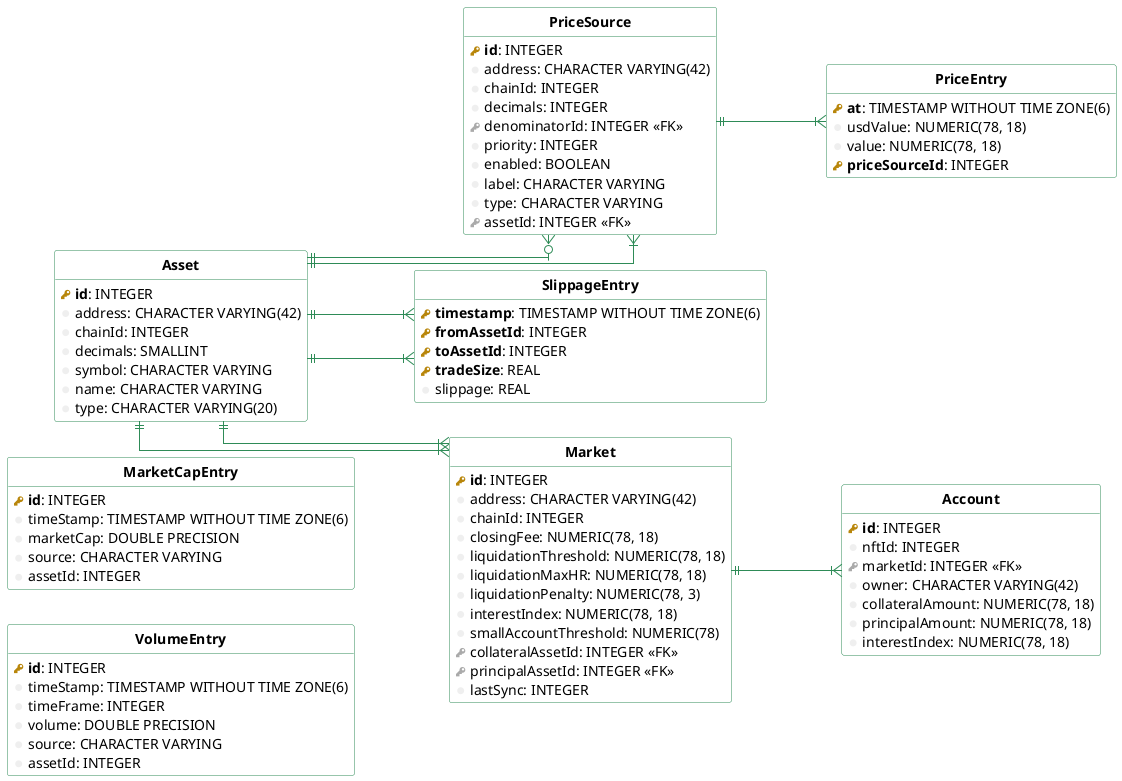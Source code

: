 @startuml

!define table(ename, dbname) entity "<b>ename</b>"

!define pkey(x) {field} <b><color:DarkGoldenRod><&key></color> x</b>
!define fkey(x) {field} <color:#AAAAAA><&key></color> x
!define column(x) {field} <color:#EFEFEF><&media-record></color> x

hide stereotypes
hide methods
hide circle

left to right direction

skinparam roundcorner 5
skinparam linetype ortho
skinparam shadowing false
skinparam handwritten false

skinparam class {
    BackgroundColor white
    ArrowColor seagreen
    BorderColor seagreen
}


table( VolumeEntry, volume_entry ) as volume_entry {
  pkey( id ): INTEGER 
  column( timeStamp ): TIMESTAMP WITHOUT TIME ZONE(6) 
  column( timeFrame ): INTEGER 
  column( volume ): DOUBLE PRECISION 
  column( source ): CHARACTER VARYING 
  column( assetId ): INTEGER 
}

table( MarketCapEntry, market_cap_entry ) as market_cap_entry {
  pkey( id ): INTEGER 
  column( timeStamp ): TIMESTAMP WITHOUT TIME ZONE(6) 
  column( marketCap ): DOUBLE PRECISION 
  column( source ): CHARACTER VARYING 
  column( assetId ): INTEGER 
}

table( PriceEntry, price_entry ) as price_entry {
  pkey( at ): TIMESTAMP WITHOUT TIME ZONE(6) 
  column( usdValue ): NUMERIC(78, 18) 
  column( value ): NUMERIC(78, 18) 
  pkey( priceSourceId ): INTEGER 
}

table( PriceSource, price_source ) as price_source {
  pkey( id ): INTEGER 
  column( address ): CHARACTER VARYING(42) 
  column( chainId ): INTEGER 
  column( decimals ): INTEGER 
  fkey( denominatorId ): INTEGER <<FK>>
  column( priority ): INTEGER 
  column( enabled ): BOOLEAN 
  column( label ): CHARACTER VARYING 
  column( type ): CHARACTER VARYING 
  fkey( assetId ): INTEGER <<FK>>
}

table( Asset, asset ) as asset {
  pkey( id ): INTEGER 
  column( address ): CHARACTER VARYING(42) 
  column( chainId ): INTEGER 
  column( decimals ): SMALLINT 
  column( symbol ): CHARACTER VARYING 
  column( name ): CHARACTER VARYING 
  column( type ): CHARACTER VARYING(20) 
}

table( SlippageEntry, slippage_entry ) as slippage_entry {
  pkey( timestamp ): TIMESTAMP WITHOUT TIME ZONE(6) 
  pkey( fromAssetId ): INTEGER 
  pkey( toAssetId ): INTEGER 
  pkey( tradeSize ): REAL 
  column( slippage ): REAL 
}

table( Account, account ) as account {
  pkey( id ): INTEGER 
  column( nftId ): INTEGER 
  fkey( marketId ): INTEGER <<FK>>
  column( owner ): CHARACTER VARYING(42) 
  column( collateralAmount ): NUMERIC(78, 18) 
  column( principalAmount ): NUMERIC(78, 18) 
  column( interestIndex ): NUMERIC(78, 18) 
}

table( Market, market ) as market {
  pkey( id ): INTEGER 
  column( address ): CHARACTER VARYING(42) 
  column( chainId ): INTEGER 
  column( closingFee ): NUMERIC(78, 18) 
  column( liquidationThreshold ): NUMERIC(78, 18) 
  column( liquidationMaxHR ): NUMERIC(78, 18) 
  column( liquidationPenalty ): NUMERIC(78, 3) 
  column( interestIndex ): NUMERIC(78, 18) 
  column( smallAccountThreshold ): NUMERIC(78) 
  fkey( collateralAssetId ): INTEGER <<FK>>
  fkey( principalAssetId ): INTEGER <<FK>>
  column( lastSync ): INTEGER 
}

"price_source" ||--|{ "price_entry"
"asset" ||--o{ "price_source"
"asset" ||--|{ "price_source"
"asset" ||--|{ "slippage_entry"
"asset" ||--|{ "slippage_entry"
"market" ||--|{ "account"
"asset" ||--|{ "market"
"asset" ||--|{ "market"

@enduml
